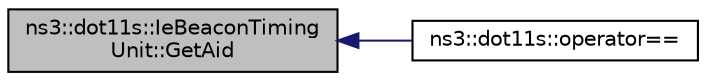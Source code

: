 digraph "ns3::dot11s::IeBeaconTimingUnit::GetAid"
{
  edge [fontname="Helvetica",fontsize="10",labelfontname="Helvetica",labelfontsize="10"];
  node [fontname="Helvetica",fontsize="10",shape=record];
  rankdir="LR";
  Node1 [label="ns3::dot11s::IeBeaconTiming\lUnit::GetAid",height=0.2,width=0.4,color="black", fillcolor="grey75", style="filled", fontcolor="black"];
  Node1 -> Node2 [dir="back",color="midnightblue",fontsize="10",style="solid"];
  Node2 [label="ns3::dot11s::operator==",height=0.2,width=0.4,color="black", fillcolor="white", style="filled",URL="$dc/d88/namespacens3_1_1dot11s.html#aea4d921c21dfcbe118a0025929c97465"];
}
